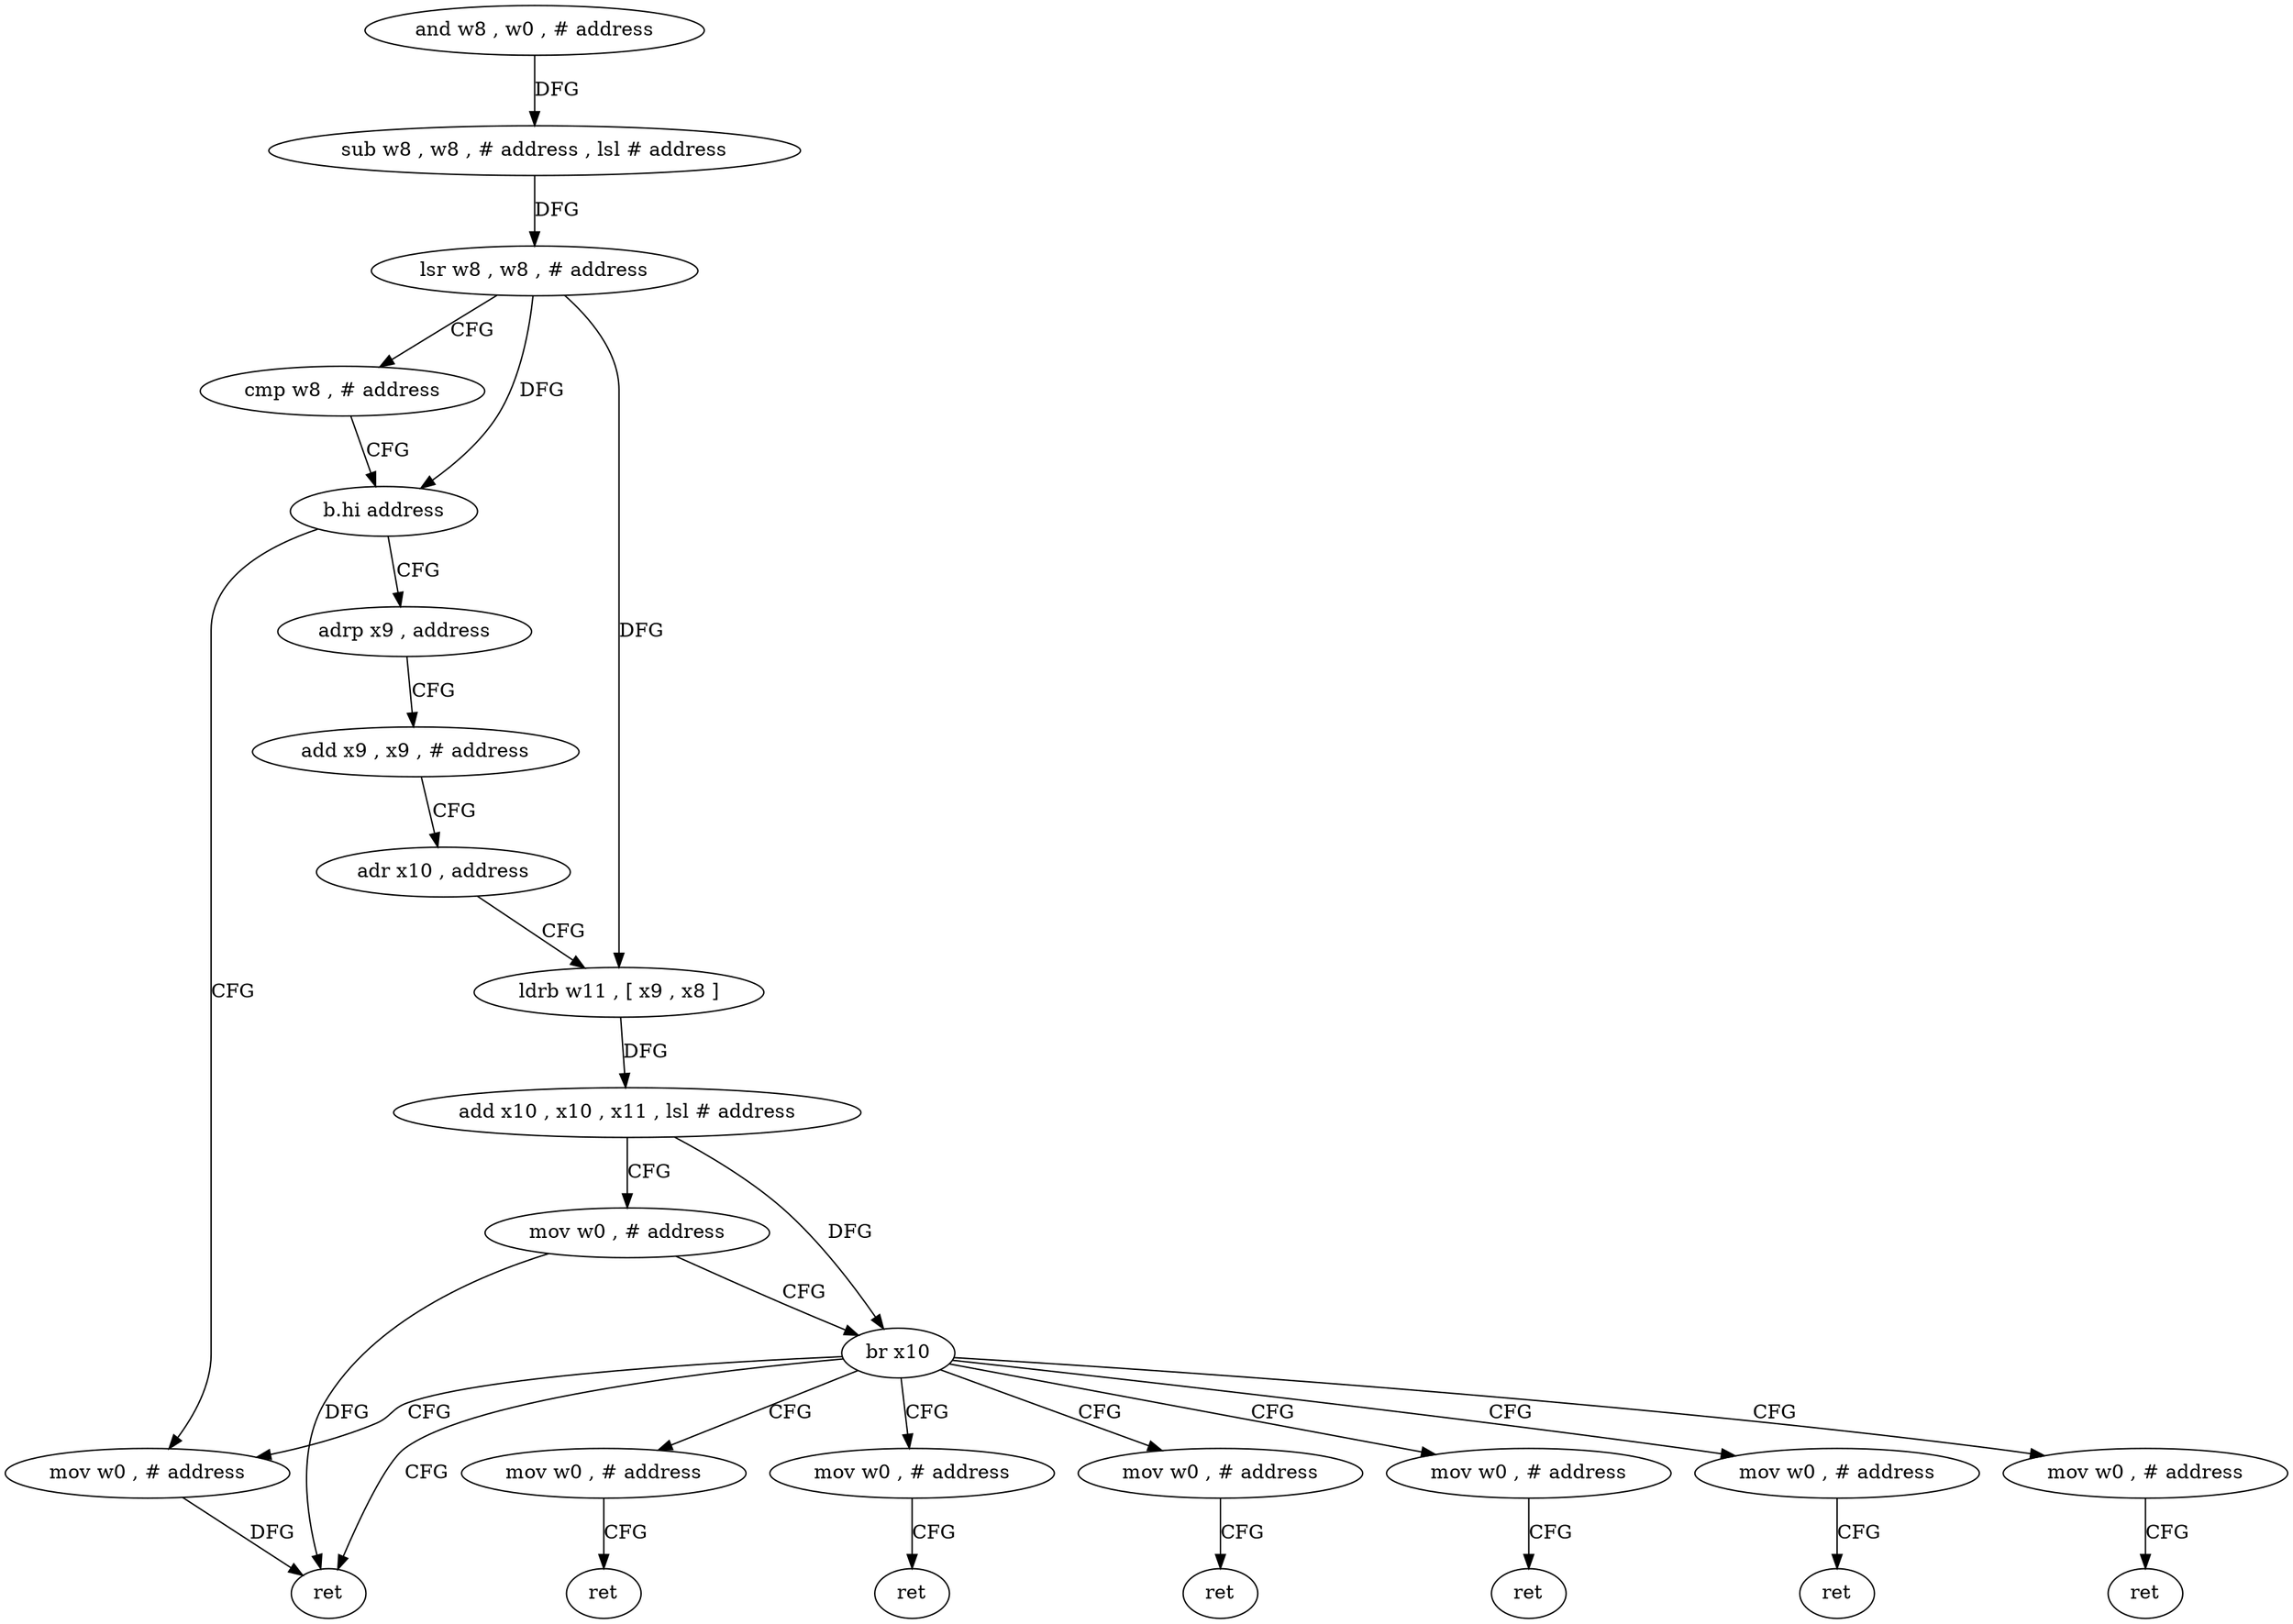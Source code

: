 digraph "func" {
"4235832" [label = "and w8 , w0 , # address" ]
"4235836" [label = "sub w8 , w8 , # address , lsl # address" ]
"4235840" [label = "lsr w8 , w8 , # address" ]
"4235844" [label = "cmp w8 , # address" ]
"4235848" [label = "b.hi address" ]
"4235896" [label = "mov w0 , # address" ]
"4235852" [label = "adrp x9 , address" ]
"4235900" [label = "ret" ]
"4235856" [label = "add x9 , x9 , # address" ]
"4235860" [label = "adr x10 , address" ]
"4235864" [label = "ldrb w11 , [ x9 , x8 ]" ]
"4235868" [label = "add x10 , x10 , x11 , lsl # address" ]
"4235872" [label = "mov w0 , # address" ]
"4235876" [label = "br x10" ]
"4235880" [label = "mov w0 , # address" ]
"4235888" [label = "mov w0 , # address" ]
"4235904" [label = "mov w0 , # address" ]
"4235912" [label = "mov w0 , # address" ]
"4235920" [label = "mov w0 , # address" ]
"4235928" [label = "mov w0 , # address" ]
"4235884" [label = "ret" ]
"4235892" [label = "ret" ]
"4235908" [label = "ret" ]
"4235916" [label = "ret" ]
"4235924" [label = "ret" ]
"4235932" [label = "ret" ]
"4235832" -> "4235836" [ label = "DFG" ]
"4235836" -> "4235840" [ label = "DFG" ]
"4235840" -> "4235844" [ label = "CFG" ]
"4235840" -> "4235848" [ label = "DFG" ]
"4235840" -> "4235864" [ label = "DFG" ]
"4235844" -> "4235848" [ label = "CFG" ]
"4235848" -> "4235896" [ label = "CFG" ]
"4235848" -> "4235852" [ label = "CFG" ]
"4235896" -> "4235900" [ label = "DFG" ]
"4235852" -> "4235856" [ label = "CFG" ]
"4235856" -> "4235860" [ label = "CFG" ]
"4235860" -> "4235864" [ label = "CFG" ]
"4235864" -> "4235868" [ label = "DFG" ]
"4235868" -> "4235872" [ label = "CFG" ]
"4235868" -> "4235876" [ label = "DFG" ]
"4235872" -> "4235876" [ label = "CFG" ]
"4235872" -> "4235900" [ label = "DFG" ]
"4235876" -> "4235880" [ label = "CFG" ]
"4235876" -> "4235888" [ label = "CFG" ]
"4235876" -> "4235896" [ label = "CFG" ]
"4235876" -> "4235900" [ label = "CFG" ]
"4235876" -> "4235904" [ label = "CFG" ]
"4235876" -> "4235912" [ label = "CFG" ]
"4235876" -> "4235920" [ label = "CFG" ]
"4235876" -> "4235928" [ label = "CFG" ]
"4235880" -> "4235884" [ label = "CFG" ]
"4235888" -> "4235892" [ label = "CFG" ]
"4235904" -> "4235908" [ label = "CFG" ]
"4235912" -> "4235916" [ label = "CFG" ]
"4235920" -> "4235924" [ label = "CFG" ]
"4235928" -> "4235932" [ label = "CFG" ]
}
